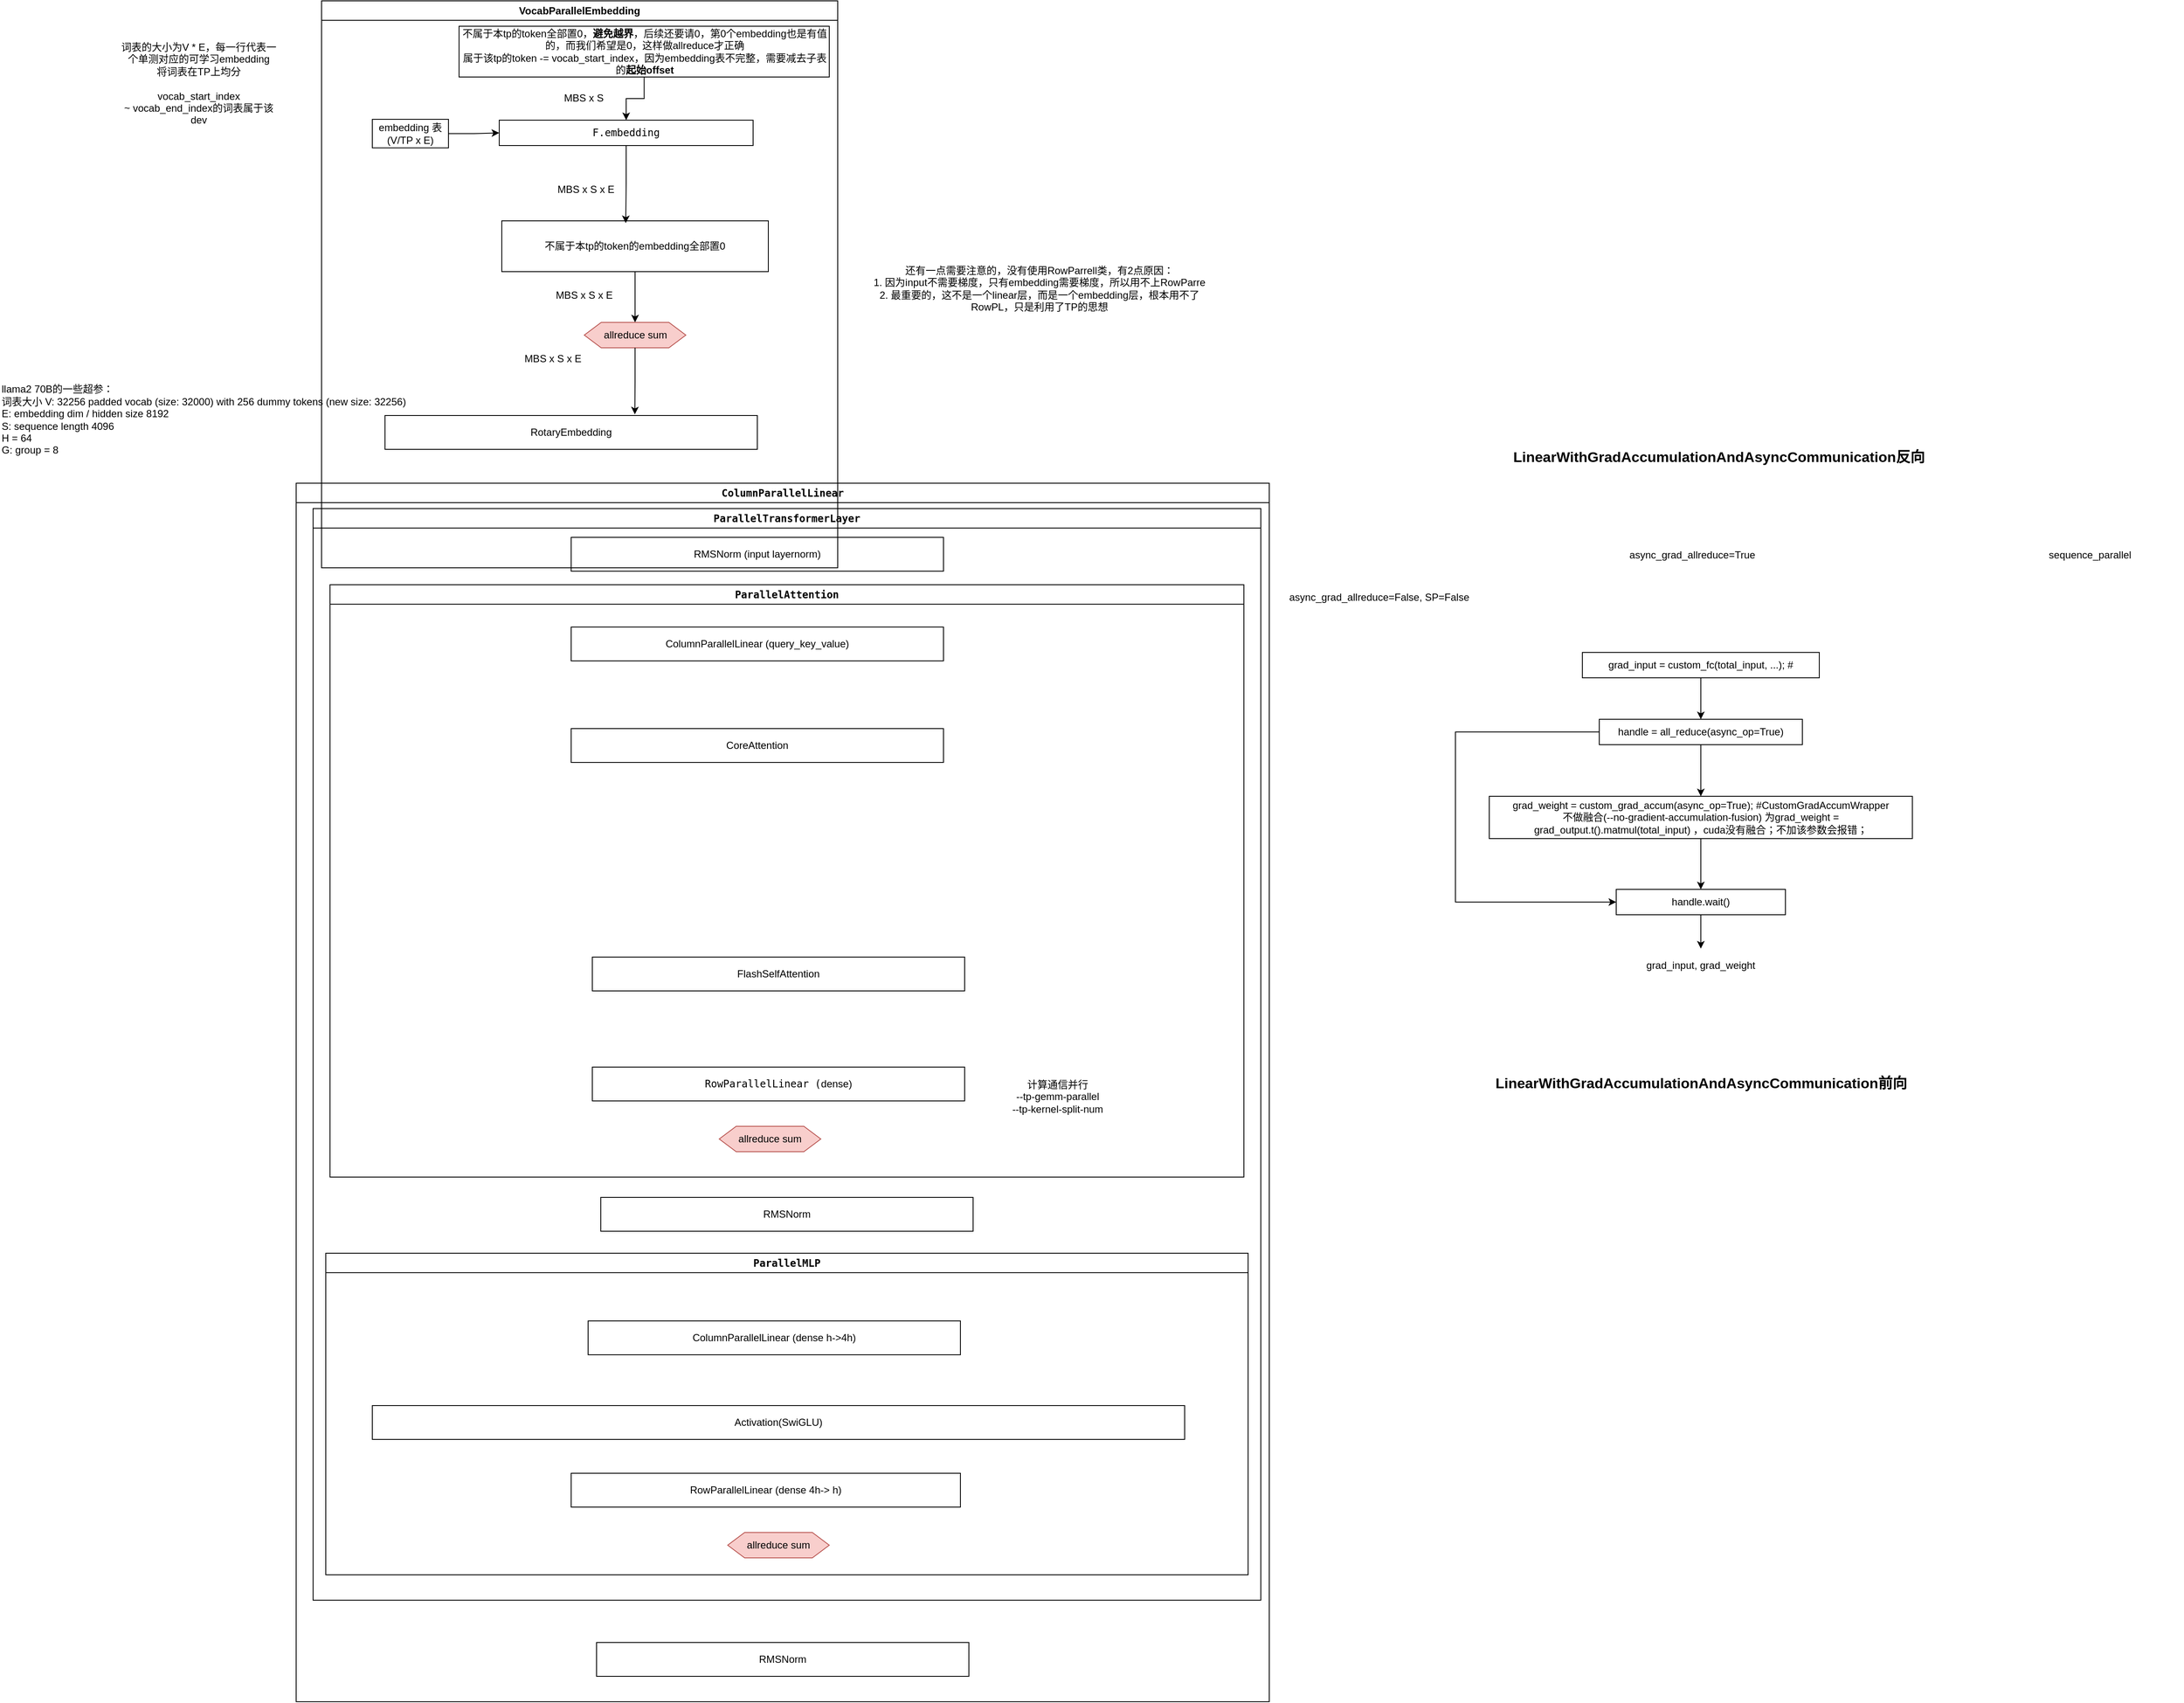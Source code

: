 <mxfile version="24.4.4" type="github">
  <diagram name="第 1 页" id="LpuoR3_FGBAFbbzr_1aX">
    <mxGraphModel dx="2261" dy="834" grid="1" gridSize="10" guides="1" tooltips="1" connect="1" arrows="1" fold="1" page="1" pageScale="1" pageWidth="827" pageHeight="1169" math="0" shadow="0">
      <root>
        <mxCell id="0" />
        <mxCell id="1" parent="0" />
        <mxCell id="xuDAl61H8xCNQh_J21Wz-2" value="RotaryEmbedding" style="rounded=0;whiteSpace=wrap;html=1;" parent="1" vertex="1">
          <mxGeometry x="255" y="810" width="440" height="40" as="geometry" />
        </mxCell>
        <mxCell id="xuDAl61H8xCNQh_J21Wz-4" value="&lt;meta charset=&quot;utf-8&quot;&gt;&lt;div data-morpho-block-id=&quot;docyg-34110e51-1745-11ef-9a70-7b1564d5e8c0&quot; class=&quot;mp-block-code-container&quot;&gt;&lt;pre style=&quot;overflow:hidden&quot; class=&quot;mp-block-code-wrapper language-python&quot; data-view=&quot;code&quot; data-indent=&quot;0&quot; data-autowrap=&quot;true&quot; data-lang=&quot;python&quot; data-title=&quot;&quot; spellcheck=&quot;false&quot;&gt;&lt;div style=&quot;overflow:auto&quot; class=&quot;mp-block-code-content mp-block-code-content-auto-wrap&quot;&gt;&lt;div data-text-content=&quot;ColumnParallelLinear&quot; class=&quot;mp-block-code-line&quot;&gt;&lt;span class=&quot;mp-block-code-line-content&quot;&gt;ColumnParallelLinear&lt;/span&gt;&lt;/div&gt;&lt;/div&gt;&lt;/pre&gt;&lt;/div&gt;&lt;span class=&quot;mp-morpho-clipboard-doc-data&quot; data-morpho-doc-data=&quot;{&amp;quot;token&amp;quot;:&amp;quot;eyJhbGciOiJkaXIiLCJlbmMiOiJBMjU2R0NNIiwiYXBwSWQiOjEsInVpZCI6IlJmQnhMU25WYWMiLCJkb2NJZCI6InYxdGQ2N2ZPVEs2QzRMIn0..FYDAk7L1WchX5fCR.ta4GrNma2jSnPEsQSy9PKaGV95zxd4JUsji8yob8ahPr0-s-OZ7oiy-u5s-yaoUiKDu9SJohX_wt6IuzXACLETT1kXBQPMUbdh43jhJr3_BEPeVhz35L-sNPE_ui01dfcy0HlQUjgBwty0G7TY4acA82iHRL4xHuhum2biKiGGrsiu2zuYbx5lblWmWe5e3EBS-m-B68lURKNf04OHnw5MK9ZQ.zateF23hcAoZxmPMozZGoQ&amp;quot;}&quot;&gt;&lt;/span&gt;" style="swimlane;whiteSpace=wrap;html=1;" parent="1" vertex="1">
          <mxGeometry x="150" y="890" width="1150" height="1440" as="geometry" />
        </mxCell>
        <mxCell id="xuDAl61H8xCNQh_J21Wz-5" value="RMSNorm" style="rounded=0;whiteSpace=wrap;html=1;" parent="xuDAl61H8xCNQh_J21Wz-4" vertex="1">
          <mxGeometry x="355" y="1370" width="440" height="40" as="geometry" />
        </mxCell>
        <mxCell id="xuDAl61H8xCNQh_J21Wz-9" value="&lt;div data-morpho-block-id=&quot;docyg-7fbc0191-1743-11ef-9a70-7b1564d5e8c0&quot; class=&quot;mp-block-code-container&quot;&gt;&lt;pre style=&quot;overflow:hidden&quot; class=&quot;mp-block-code-wrapper language-python&quot; data-view=&quot;code&quot; data-indent=&quot;0&quot; data-autowrap=&quot;true&quot; data-lang=&quot;python&quot; data-title=&quot;&quot; spellcheck=&quot;false&quot;&gt;&lt;div style=&quot;overflow:auto&quot; class=&quot;mp-block-code-content mp-block-code-content-auto-wrap&quot;&gt;&lt;div data-text-content=&quot;ParallelTransformerLayer&quot; class=&quot;mp-block-code-line&quot;&gt;&lt;span class=&quot;mp-block-code-line-content&quot;&gt;ParallelTransformerLayer&lt;/span&gt;&lt;/div&gt;&lt;/div&gt;&lt;/pre&gt;&lt;/div&gt;&lt;span class=&quot;mp-morpho-clipboard-doc-data&quot; data-morpho-doc-data=&quot;{&amp;quot;token&amp;quot;:&amp;quot;eyJhbGciOiJkaXIiLCJlbmMiOiJBMjU2R0NNIiwiYXBwSWQiOjEsInVpZCI6IlJmQnhMU25WYWMiLCJkb2NJZCI6InYxdGQ2N2ZPVEs2QzRMIn0..FYDAk7L1WchX5fCR.ta4GrNma2jSnPEsQSy9PKaGV95zxd4JUsji8yob8ahPr0-s-OZ7oiy-u5s-yaoUiKDu9SJohX_wt6IuzXACLETT1kXBQPMUbdh43jhJr3_BEPeVhz35L-sNPE_ui01dfcy0HlQUjgBwty0G7TY4acA82iHRL4xHuhum2biKiGGrsiu2zuYbx5lblWmWe5e3EBS-m-B68lURKNf04OHnw5MK9ZQ.zateF23hcAoZxmPMozZGoQ&amp;quot;}&quot;&gt;&lt;/span&gt;" style="swimlane;whiteSpace=wrap;html=1;" parent="xuDAl61H8xCNQh_J21Wz-4" vertex="1">
          <mxGeometry x="20" y="30" width="1120" height="1290" as="geometry" />
        </mxCell>
        <mxCell id="xuDAl61H8xCNQh_J21Wz-8" value="RMSNorm (input layernorm)" style="rounded=0;whiteSpace=wrap;html=1;" parent="xuDAl61H8xCNQh_J21Wz-9" vertex="1">
          <mxGeometry x="305" y="34" width="440" height="40" as="geometry" />
        </mxCell>
        <mxCell id="xuDAl61H8xCNQh_J21Wz-15" value="&lt;div data-morpho-block-id=&quot;docyg-8f232eb1-1743-11ef-9a70-7b1564d5e8c0&quot; class=&quot;mp-block-code-container&quot;&gt;&lt;pre style=&quot;overflow:hidden&quot; class=&quot;mp-block-code-wrapper language-python&quot; data-view=&quot;code&quot; data-indent=&quot;0&quot; data-autowrap=&quot;true&quot; data-lang=&quot;python&quot; data-title=&quot;&quot; spellcheck=&quot;false&quot;&gt;&lt;div style=&quot;overflow:auto&quot; class=&quot;mp-block-code-content mp-block-code-content-auto-wrap&quot;&gt;&lt;div data-text-content=&quot;ParallelAttention&quot; class=&quot;mp-block-code-line&quot;&gt;&lt;span class=&quot;mp-block-code-line-content&quot;&gt;ParallelAttention&lt;/span&gt;&lt;/div&gt;&lt;/div&gt;&lt;/pre&gt;&lt;/div&gt;&lt;span class=&quot;mp-morpho-clipboard-doc-data&quot; data-morpho-doc-data=&quot;{&amp;quot;token&amp;quot;:&amp;quot;eyJhbGciOiJkaXIiLCJlbmMiOiJBMjU2R0NNIiwiYXBwSWQiOjEsInVpZCI6IlJmQnhMU25WYWMiLCJkb2NJZCI6InYxdGQ2N2ZPVEs2QzRMIn0..FYDAk7L1WchX5fCR.ta4GrNma2jSnPEsQSy9PKaGV95zxd4JUsji8yob8ahPr0-s-OZ7oiy-u5s-yaoUiKDu9SJohX_wt6IuzXACLETT1kXBQPMUbdh43jhJr3_BEPeVhz35L-sNPE_ui01dfcy0HlQUjgBwty0G7TY4acA82iHRL4xHuhum2biKiGGrsiu2zuYbx5lblWmWe5e3EBS-m-B68lURKNf04OHnw5MK9ZQ.zateF23hcAoZxmPMozZGoQ&amp;quot;}&quot;&gt;&lt;/span&gt;" style="swimlane;whiteSpace=wrap;html=1;" parent="xuDAl61H8xCNQh_J21Wz-9" vertex="1">
          <mxGeometry x="20" y="90" width="1080" height="700" as="geometry" />
        </mxCell>
        <mxCell id="rBHtqcxhBLJhog4YkDWu-4" value="&lt;span style=&quot;font-size: 12px;&quot;&gt;ColumnParallelLinear (&lt;/span&gt;&lt;span style=&quot;background-color: initial;&quot;&gt;query_key_value&lt;/span&gt;&lt;span style=&quot;font-size: 12px;&quot;&gt;)&lt;/span&gt;" style="rounded=0;whiteSpace=wrap;html=1;" parent="xuDAl61H8xCNQh_J21Wz-15" vertex="1">
          <mxGeometry x="285" y="50" width="440" height="40" as="geometry" />
        </mxCell>
        <mxCell id="rBHtqcxhBLJhog4YkDWu-5" value="&lt;span style=&quot;font-size: 12px;&quot;&gt;CoreAttention&lt;/span&gt;" style="rounded=0;whiteSpace=wrap;html=1;" parent="xuDAl61H8xCNQh_J21Wz-15" vertex="1">
          <mxGeometry x="285" y="170" width="440" height="40" as="geometry" />
        </mxCell>
        <mxCell id="rBHtqcxhBLJhog4YkDWu-6" value="&lt;span style=&quot;font-size: 12px;&quot;&gt;FlashSelfAttention&lt;/span&gt;" style="rounded=0;whiteSpace=wrap;html=1;" parent="xuDAl61H8xCNQh_J21Wz-15" vertex="1">
          <mxGeometry x="310" y="440" width="440" height="40" as="geometry" />
        </mxCell>
        <mxCell id="rBHtqcxhBLJhog4YkDWu-7" value="&lt;div data-morpho-block-id=&quot;docyg-852213c1-1745-11ef-9a70-7b1564d5e8c0&quot; class=&quot;mp-block-code-container&quot;&gt;&lt;pre style=&quot;overflow:hidden&quot; class=&quot;mp-block-code-wrapper language-python&quot; data-view=&quot;code&quot; data-indent=&quot;0&quot; data-autowrap=&quot;true&quot; data-lang=&quot;python&quot; data-title=&quot;&quot; spellcheck=&quot;false&quot;&gt;&lt;div style=&quot;overflow:auto&quot; class=&quot;mp-block-code-content mp-block-code-content-auto-wrap&quot;&gt;&lt;div data-text-content=&quot;RowParallelLinear&quot; class=&quot;mp-block-code-line&quot;&gt;&lt;span class=&quot;mp-block-code-line-content&quot;&gt;RowParallelLinear (&lt;/span&gt;&lt;span style=&quot;background-color: initial; font-family: Helvetica; white-space: normal;&quot;&gt;dense)&lt;/span&gt;&lt;/div&gt;&lt;span class=&quot;mp-morpho-clipboard-doc-data&quot; data-morpho-doc-data=&quot;{&amp;quot;token&amp;quot;:&amp;quot;eyJhbGciOiJkaXIiLCJlbmMiOiJBMjU2R0NNIiwiYXBwSWQiOjEsInVpZCI6IlJmQnhMU25WYWMiLCJkb2NJZCI6InYxdGQ2N2ZPVEs2QzRMIn0..FYDAk7L1WchX5fCR.ta4GrNma2jSnPEsQSy9PKaGV95zxd4JUsji8yob8ahPr0-s-OZ7oiy-u5s-yaoUiKDu9SJohX_wt6IuzXACLETT1kXBQPMUbdh43jhJr3_BEPeVhz35L-sNPE_ui01dfcy0HlQUjgBwty0G7TY4acA82iHRL4xHuhum2biKiGGrsiu2zuYbx5lblWmWe5e3EBS-m-B68lURKNf04OHnw5MK9ZQ.zateF23hcAoZxmPMozZGoQ&amp;quot;}&quot;&gt;&lt;/span&gt;&lt;/div&gt;&lt;/pre&gt;&lt;/div&gt;&lt;span class=&quot;mp-morpho-clipboard-doc-data&quot; data-morpho-doc-data=&quot;{&amp;quot;token&amp;quot;:&amp;quot;eyJhbGciOiJkaXIiLCJlbmMiOiJBMjU2R0NNIiwiYXBwSWQiOjEsInVpZCI6IlJmQnhMU25WYWMiLCJkb2NJZCI6InYxdGQ2N2ZPVEs2QzRMIn0..FYDAk7L1WchX5fCR.ta4GrNma2jSnPEsQSy9PKaGV95zxd4JUsji8yob8ahPr0-s-OZ7oiy-u5s-yaoUiKDu9SJohX_wt6IuzXACLETT1kXBQPMUbdh43jhJr3_BEPeVhz35L-sNPE_ui01dfcy0HlQUjgBwty0G7TY4acA82iHRL4xHuhum2biKiGGrsiu2zuYbx5lblWmWe5e3EBS-m-B68lURKNf04OHnw5MK9ZQ.zateF23hcAoZxmPMozZGoQ&amp;quot;}&quot;&gt;&lt;/span&gt;" style="rounded=0;whiteSpace=wrap;html=1;" parent="xuDAl61H8xCNQh_J21Wz-15" vertex="1">
          <mxGeometry x="310" y="570" width="440" height="40" as="geometry" />
        </mxCell>
        <mxCell id="rBHtqcxhBLJhog4YkDWu-10" value="allreduce sum" style="shape=hexagon;perimeter=hexagonPerimeter2;whiteSpace=wrap;html=1;fixedSize=1;fillColor=#f8cecc;strokeColor=#b85450;" parent="xuDAl61H8xCNQh_J21Wz-15" vertex="1">
          <mxGeometry x="460" y="640" width="120" height="30" as="geometry" />
        </mxCell>
        <mxCell id="rBHtqcxhBLJhog4YkDWu-11" value="计算通信并行&lt;div&gt;&lt;span style=&quot;font-size: 12px;&quot;&gt;--tp-gemm-parallel&lt;/span&gt;&lt;br&gt;&lt;/div&gt;&lt;div&gt;&lt;span style=&quot;font-size: 12px;&quot;&gt;--tp-kernel-split-num&lt;/span&gt;&lt;br&gt;&lt;/div&gt;" style="text;html=1;align=center;verticalAlign=middle;whiteSpace=wrap;rounded=0;" parent="xuDAl61H8xCNQh_J21Wz-15" vertex="1">
          <mxGeometry x="770" y="590" width="180" height="30" as="geometry" />
        </mxCell>
        <mxCell id="xuDAl61H8xCNQh_J21Wz-16" value="&lt;div data-morpho-block-id=&quot;docyg-8f232eb1-1743-11ef-9a70-7b1564d5e8c0&quot; class=&quot;mp-block-code-container&quot;&gt;&lt;pre style=&quot;overflow:hidden&quot; class=&quot;mp-block-code-wrapper language-python&quot; data-view=&quot;code&quot; data-indent=&quot;0&quot; data-autowrap=&quot;true&quot; data-lang=&quot;python&quot; data-title=&quot;&quot; spellcheck=&quot;false&quot;&gt;&lt;div style=&quot;overflow:auto&quot; class=&quot;mp-block-code-content mp-block-code-content-auto-wrap&quot;&gt;&lt;div data-text-content=&quot;ParallelAttention&quot; class=&quot;mp-block-code-line&quot;&gt;&lt;div data-morpho-block-id=&quot;docyg-df3bca61-1743-11ef-9a70-7b1564d5e8c0&quot; class=&quot;mp-block-code-container&quot;&gt;&lt;pre style=&quot;overflow:hidden&quot; class=&quot;mp-block-code-wrapper language-python&quot; data-view=&quot;code&quot; data-indent=&quot;0&quot; data-autowrap=&quot;true&quot; data-lang=&quot;python&quot; data-title=&quot;&quot; spellcheck=&quot;false&quot;&gt;&lt;div style=&quot;overflow:auto&quot; class=&quot;mp-block-code-content mp-block-code-content-auto-wrap&quot;&gt;&lt;div data-text-content=&quot;ParallelMLP&quot; class=&quot;mp-block-code-line&quot;&gt;&lt;span class=&quot;mp-block-code-line-content&quot;&gt;ParallelMLP&lt;/span&gt;&lt;/div&gt;&lt;/div&gt;&lt;/pre&gt;&lt;/div&gt;&lt;span class=&quot;mp-morpho-clipboard-doc-data&quot; data-morpho-doc-data=&quot;{&amp;quot;token&amp;quot;:&amp;quot;eyJhbGciOiJkaXIiLCJlbmMiOiJBMjU2R0NNIiwiYXBwSWQiOjEsInVpZCI6IlJmQnhMU25WYWMiLCJkb2NJZCI6InYxdGQ2N2ZPVEs2QzRMIn0..FYDAk7L1WchX5fCR.ta4GrNma2jSnPEsQSy9PKaGV95zxd4JUsji8yob8ahPr0-s-OZ7oiy-u5s-yaoUiKDu9SJohX_wt6IuzXACLETT1kXBQPMUbdh43jhJr3_BEPeVhz35L-sNPE_ui01dfcy0HlQUjgBwty0G7TY4acA82iHRL4xHuhum2biKiGGrsiu2zuYbx5lblWmWe5e3EBS-m-B68lURKNf04OHnw5MK9ZQ.zateF23hcAoZxmPMozZGoQ&amp;quot;}&quot;&gt;&lt;/span&gt;&lt;/div&gt;&lt;/div&gt;&lt;/pre&gt;&lt;/div&gt;&lt;span class=&quot;mp-morpho-clipboard-doc-data&quot; data-morpho-doc-data=&quot;{&amp;quot;token&amp;quot;:&amp;quot;eyJhbGciOiJkaXIiLCJlbmMiOiJBMjU2R0NNIiwiYXBwSWQiOjEsInVpZCI6IlJmQnhMU25WYWMiLCJkb2NJZCI6InYxdGQ2N2ZPVEs2QzRMIn0..FYDAk7L1WchX5fCR.ta4GrNma2jSnPEsQSy9PKaGV95zxd4JUsji8yob8ahPr0-s-OZ7oiy-u5s-yaoUiKDu9SJohX_wt6IuzXACLETT1kXBQPMUbdh43jhJr3_BEPeVhz35L-sNPE_ui01dfcy0HlQUjgBwty0G7TY4acA82iHRL4xHuhum2biKiGGrsiu2zuYbx5lblWmWe5e3EBS-m-B68lURKNf04OHnw5MK9ZQ.zateF23hcAoZxmPMozZGoQ&amp;quot;}&quot;&gt;&lt;/span&gt;" style="swimlane;whiteSpace=wrap;html=1;" parent="xuDAl61H8xCNQh_J21Wz-9" vertex="1">
          <mxGeometry x="15" y="880" width="1090" height="380" as="geometry" />
        </mxCell>
        <mxCell id="xuDAl61H8xCNQh_J21Wz-17" value="&lt;span style=&quot;font-size: 12px;&quot;&gt;ColumnParallelLinear (dense h-&amp;gt;4h)&lt;/span&gt;" style="rounded=0;whiteSpace=wrap;html=1;" parent="xuDAl61H8xCNQh_J21Wz-16" vertex="1">
          <mxGeometry x="310" y="80" width="440" height="40" as="geometry" />
        </mxCell>
        <mxCell id="rBHtqcxhBLJhog4YkDWu-1" value="&lt;span style=&quot;font-size: 12px;&quot;&gt;Activation(SwiGLU)&lt;/span&gt;" style="rounded=0;whiteSpace=wrap;html=1;" parent="xuDAl61H8xCNQh_J21Wz-16" vertex="1">
          <mxGeometry x="55" y="180" width="960" height="40" as="geometry" />
        </mxCell>
        <mxCell id="rBHtqcxhBLJhog4YkDWu-2" value="&lt;span style=&quot;font-size: 12px;&quot;&gt;RowParallelLinear (dense 4h-&amp;gt; h)&lt;/span&gt;" style="rounded=0;whiteSpace=wrap;html=1;" parent="xuDAl61H8xCNQh_J21Wz-16" vertex="1">
          <mxGeometry x="290" y="260" width="460" height="40" as="geometry" />
        </mxCell>
        <mxCell id="rBHtqcxhBLJhog4YkDWu-9" value="allreduce sum" style="shape=hexagon;perimeter=hexagonPerimeter2;whiteSpace=wrap;html=1;fixedSize=1;fillColor=#f8cecc;strokeColor=#b85450;" parent="xuDAl61H8xCNQh_J21Wz-16" vertex="1">
          <mxGeometry x="475" y="330" width="120" height="30" as="geometry" />
        </mxCell>
        <mxCell id="rBHtqcxhBLJhog4YkDWu-3" value="RMSNorm" style="rounded=0;whiteSpace=wrap;html=1;" parent="xuDAl61H8xCNQh_J21Wz-9" vertex="1">
          <mxGeometry x="340" y="814" width="440" height="40" as="geometry" />
        </mxCell>
        <mxCell id="rBHtqcxhBLJhog4YkDWu-13" value="async_grad_allreduce=True" style="text;html=1;align=center;verticalAlign=middle;whiteSpace=wrap;rounded=0;" parent="1" vertex="1">
          <mxGeometry x="1690" y="960" width="220" height="30" as="geometry" />
        </mxCell>
        <mxCell id="rBHtqcxhBLJhog4YkDWu-18" style="edgeStyle=orthogonalEdgeStyle;rounded=0;orthogonalLoop=1;jettySize=auto;html=1;" parent="1" source="rBHtqcxhBLJhog4YkDWu-14" target="rBHtqcxhBLJhog4YkDWu-16" edge="1">
          <mxGeometry relative="1" as="geometry" />
        </mxCell>
        <mxCell id="rBHtqcxhBLJhog4YkDWu-14" value="grad_input = custom_fc(total_input, ...); #" style="rounded=0;whiteSpace=wrap;html=1;" parent="1" vertex="1">
          <mxGeometry x="1670" y="1090" width="280" height="30" as="geometry" />
        </mxCell>
        <mxCell id="rBHtqcxhBLJhog4YkDWu-15" value="async_grad_allreduce=False, SP=False" style="text;html=1;align=center;verticalAlign=middle;whiteSpace=wrap;rounded=0;" parent="1" vertex="1">
          <mxGeometry x="1320" y="1010" width="220" height="30" as="geometry" />
        </mxCell>
        <mxCell id="rBHtqcxhBLJhog4YkDWu-20" style="edgeStyle=orthogonalEdgeStyle;rounded=0;orthogonalLoop=1;jettySize=auto;html=1;" parent="1" source="rBHtqcxhBLJhog4YkDWu-16" target="rBHtqcxhBLJhog4YkDWu-19" edge="1">
          <mxGeometry relative="1" as="geometry" />
        </mxCell>
        <mxCell id="rBHtqcxhBLJhog4YkDWu-24" style="edgeStyle=orthogonalEdgeStyle;rounded=0;orthogonalLoop=1;jettySize=auto;html=1;entryX=0;entryY=0.5;entryDx=0;entryDy=0;" parent="1" source="rBHtqcxhBLJhog4YkDWu-16" target="rBHtqcxhBLJhog4YkDWu-21" edge="1">
          <mxGeometry relative="1" as="geometry">
            <Array as="points">
              <mxPoint x="1520" y="1184" />
              <mxPoint x="1520" y="1385" />
            </Array>
          </mxGeometry>
        </mxCell>
        <mxCell id="rBHtqcxhBLJhog4YkDWu-16" value="handle = all_reduce(async_op=True)" style="rounded=0;whiteSpace=wrap;html=1;" parent="1" vertex="1">
          <mxGeometry x="1690" y="1169" width="240" height="30" as="geometry" />
        </mxCell>
        <mxCell id="rBHtqcxhBLJhog4YkDWu-22" style="edgeStyle=orthogonalEdgeStyle;rounded=0;orthogonalLoop=1;jettySize=auto;html=1;entryX=0.5;entryY=0;entryDx=0;entryDy=0;" parent="1" source="rBHtqcxhBLJhog4YkDWu-19" target="rBHtqcxhBLJhog4YkDWu-21" edge="1">
          <mxGeometry relative="1" as="geometry" />
        </mxCell>
        <mxCell id="rBHtqcxhBLJhog4YkDWu-19" value="grad_weight = custom_grad_accum(async_op=True); #CustomGradAccumWrapper&lt;div&gt;不做融合(--no-gradient-accumulation-fusion) 为grad_weight = grad_output.t().matmul(total_input) ，cuda没有融合；不加该参数会报错；&lt;br&gt;&lt;/div&gt;" style="rounded=0;whiteSpace=wrap;html=1;" parent="1" vertex="1">
          <mxGeometry x="1560" y="1260" width="500" height="50" as="geometry" />
        </mxCell>
        <mxCell id="rBHtqcxhBLJhog4YkDWu-25" style="edgeStyle=orthogonalEdgeStyle;rounded=0;orthogonalLoop=1;jettySize=auto;html=1;" parent="1" source="rBHtqcxhBLJhog4YkDWu-21" edge="1">
          <mxGeometry relative="1" as="geometry">
            <mxPoint x="1810" y="1440" as="targetPoint" />
          </mxGeometry>
        </mxCell>
        <mxCell id="rBHtqcxhBLJhog4YkDWu-21" value="handle.wait()" style="rounded=0;whiteSpace=wrap;html=1;" parent="1" vertex="1">
          <mxGeometry x="1710" y="1370" width="200" height="30" as="geometry" />
        </mxCell>
        <mxCell id="rBHtqcxhBLJhog4YkDWu-26" value="grad_input, grad_weight" style="text;html=1;align=center;verticalAlign=middle;whiteSpace=wrap;rounded=0;" parent="1" vertex="1">
          <mxGeometry x="1730" y="1450" width="160" height="20" as="geometry" />
        </mxCell>
        <mxCell id="rBHtqcxhBLJhog4YkDWu-28" value="LinearWithGradAccumulationAndAsyncCommunication反向" style="text;html=1;align=center;verticalAlign=middle;whiteSpace=wrap;rounded=0;fontSize=17;fontStyle=1" parent="1" vertex="1">
          <mxGeometry x="1540" y="840" width="583" height="40" as="geometry" />
        </mxCell>
        <mxCell id="rBHtqcxhBLJhog4YkDWu-29" value="LinearWithGradAccumulationAndAsyncCommunication前向" style="text;html=1;align=center;verticalAlign=middle;whiteSpace=wrap;rounded=0;fontSize=17;fontStyle=1" parent="1" vertex="1">
          <mxGeometry x="1518.5" y="1580" width="583" height="40" as="geometry" />
        </mxCell>
        <mxCell id="rBHtqcxhBLJhog4YkDWu-30" value="sequence_parallel" style="text;html=1;align=center;verticalAlign=middle;whiteSpace=wrap;rounded=0;" parent="1" vertex="1">
          <mxGeometry x="2160" y="960" width="220" height="30" as="geometry" />
        </mxCell>
        <mxCell id="rBHtqcxhBLJhog4YkDWu-31" value="VocabParallelEmbedding" style="swimlane;whiteSpace=wrap;html=1;" parent="1" vertex="1">
          <mxGeometry x="180" y="320" width="610" height="670" as="geometry" />
        </mxCell>
        <mxCell id="xuDAl61H8xCNQh_J21Wz-1" value="&lt;div data-morpho-block-id=&quot;docyg-ecc00a41-1791-11ef-9d95-d9ee3049faa0&quot; class=&quot;mp-block-code-container&quot;&gt;&lt;pre style=&quot;overflow:hidden&quot; class=&quot;mp-block-code-wrapper language-python&quot; data-view=&quot;code&quot; data-indent=&quot;0&quot; data-autowrap=&quot;true&quot; data-lang=&quot;python&quot; data-title=&quot;&quot; spellcheck=&quot;false&quot;&gt;&lt;div style=&quot;overflow:auto&quot; class=&quot;mp-block-code-content mp-block-code-content-auto-wrap&quot;&gt;&lt;div data-text-content=&quot;VocabParallelEmbedding&quot; class=&quot;mp-block-code-line&quot;&gt;&lt;span class=&quot;mp-block-code-line-content&quot;&gt;F.embedding&lt;/span&gt;&lt;/div&gt;&lt;/div&gt;&lt;/pre&gt;&lt;/div&gt;&lt;span class=&quot;mp-morpho-clipboard-doc-data&quot; data-morpho-doc-data=&quot;{&amp;quot;token&amp;quot;:&amp;quot;eyJhbGciOiJkaXIiLCJlbmMiOiJBMjU2R0NNIiwiYXBwSWQiOjEsInVpZCI6IlJmQnhMU25WYWMiLCJkb2NJZCI6InYxdGQ2N2ZPVEs2QzRMIn0..UmHZ0Ivlt-vIYASm.CDcaiiL4OmFwa69H-QSRzZiGRAAckwWbWg2N9iQupGiaayPXWUWxQkZEFBvzap2oujCTaQdMKCwWxpqSbS8iUK_vyuk4LUuEaxwe34N_6yt-fh9l0TGibDUN7RnX6ItzprpSM3pVU-mSexbOm8hofoMml7X00CbF_DVC1jMhBo1AVsClwc_UcuQxgYsZM1n7_Rvjh7e_PQsfh2Qtp5qfpJDh6g.3CywFlnfLJzl4V7BEZFGBQ&amp;quot;}&quot;&gt;&lt;/span&gt;" style="rounded=0;whiteSpace=wrap;html=1;" parent="rBHtqcxhBLJhog4YkDWu-31" vertex="1">
          <mxGeometry x="210" y="141" width="300" height="30" as="geometry" />
        </mxCell>
        <mxCell id="D8HjAB1xBHPoYr6kZlRV-5" style="edgeStyle=orthogonalEdgeStyle;rounded=0;orthogonalLoop=1;jettySize=auto;html=1;entryX=0;entryY=0.5;entryDx=0;entryDy=0;" edge="1" parent="rBHtqcxhBLJhog4YkDWu-31" source="D8HjAB1xBHPoYr6kZlRV-2" target="xuDAl61H8xCNQh_J21Wz-1">
          <mxGeometry relative="1" as="geometry" />
        </mxCell>
        <mxCell id="D8HjAB1xBHPoYr6kZlRV-2" value="&lt;div&gt;embedding 表&lt;/div&gt;&lt;div&gt;(V/TP x E)&lt;/div&gt;" style="rounded=0;whiteSpace=wrap;html=1;" vertex="1" parent="rBHtqcxhBLJhog4YkDWu-31">
          <mxGeometry x="60" y="140" width="90" height="33.75" as="geometry" />
        </mxCell>
        <mxCell id="D8HjAB1xBHPoYr6kZlRV-21" style="edgeStyle=orthogonalEdgeStyle;rounded=0;orthogonalLoop=1;jettySize=auto;html=1;entryX=0.5;entryY=0;entryDx=0;entryDy=0;" edge="1" parent="rBHtqcxhBLJhog4YkDWu-31" source="D8HjAB1xBHPoYr6kZlRV-13" target="xuDAl61H8xCNQh_J21Wz-1">
          <mxGeometry relative="1" as="geometry" />
        </mxCell>
        <mxCell id="D8HjAB1xBHPoYr6kZlRV-13" value="不属于本tp的token全部置0，&lt;b&gt;避免越界&lt;/b&gt;，后续还要请0，第0个embedding也是有值的，而我们希望是0，这样做allreduce才正确&lt;div&gt;属于该tp的token -=&amp;nbsp;vocab_start_index，因为embedding表不完整，需要减去子表的&lt;b&gt;起始offset&lt;/b&gt;&lt;/div&gt;" style="rounded=0;whiteSpace=wrap;html=1;" vertex="1" parent="rBHtqcxhBLJhog4YkDWu-31">
          <mxGeometry x="162.5" y="30" width="437.5" height="60" as="geometry" />
        </mxCell>
        <mxCell id="D8HjAB1xBHPoYr6kZlRV-23" style="edgeStyle=orthogonalEdgeStyle;rounded=0;orthogonalLoop=1;jettySize=auto;html=1;" edge="1" parent="rBHtqcxhBLJhog4YkDWu-31" source="D8HjAB1xBHPoYr6kZlRV-15" target="D8HjAB1xBHPoYr6kZlRV-16">
          <mxGeometry relative="1" as="geometry" />
        </mxCell>
        <mxCell id="D8HjAB1xBHPoYr6kZlRV-15" value="不属于本tp的token的embedding全部置0" style="rounded=0;whiteSpace=wrap;html=1;" vertex="1" parent="rBHtqcxhBLJhog4YkDWu-31">
          <mxGeometry x="213" y="260" width="315" height="60" as="geometry" />
        </mxCell>
        <mxCell id="D8HjAB1xBHPoYr6kZlRV-16" value="allreduce sum" style="shape=hexagon;perimeter=hexagonPerimeter2;whiteSpace=wrap;html=1;fixedSize=1;fillColor=#f8cecc;strokeColor=#b85450;" vertex="1" parent="rBHtqcxhBLJhog4YkDWu-31">
          <mxGeometry x="310.5" y="380" width="120" height="30" as="geometry" />
        </mxCell>
        <mxCell id="D8HjAB1xBHPoYr6kZlRV-18" value="MBS x S" style="text;html=1;align=center;verticalAlign=middle;whiteSpace=wrap;rounded=0;" vertex="1" parent="rBHtqcxhBLJhog4YkDWu-31">
          <mxGeometry x="280" y="100" width="60" height="30" as="geometry" />
        </mxCell>
        <mxCell id="D8HjAB1xBHPoYr6kZlRV-19" value="MBS x S x E" style="text;html=1;align=center;verticalAlign=middle;whiteSpace=wrap;rounded=0;" vertex="1" parent="rBHtqcxhBLJhog4YkDWu-31">
          <mxGeometry x="275" y="205" width="75" height="35" as="geometry" />
        </mxCell>
        <mxCell id="D8HjAB1xBHPoYr6kZlRV-22" style="edgeStyle=orthogonalEdgeStyle;rounded=0;orthogonalLoop=1;jettySize=auto;html=1;entryX=0.465;entryY=0.044;entryDx=0;entryDy=0;entryPerimeter=0;" edge="1" parent="rBHtqcxhBLJhog4YkDWu-31" source="xuDAl61H8xCNQh_J21Wz-1" target="D8HjAB1xBHPoYr6kZlRV-15">
          <mxGeometry relative="1" as="geometry" />
        </mxCell>
        <mxCell id="D8HjAB1xBHPoYr6kZlRV-24" value="MBS x S x E" style="text;html=1;align=center;verticalAlign=middle;whiteSpace=wrap;rounded=0;" vertex="1" parent="rBHtqcxhBLJhog4YkDWu-31">
          <mxGeometry x="272.5" y="330" width="75" height="35" as="geometry" />
        </mxCell>
        <mxCell id="D8HjAB1xBHPoYr6kZlRV-25" value="MBS x S x E" style="text;html=1;align=center;verticalAlign=middle;whiteSpace=wrap;rounded=0;" vertex="1" parent="rBHtqcxhBLJhog4YkDWu-31">
          <mxGeometry x="235.5" y="405" width="75" height="35" as="geometry" />
        </mxCell>
        <mxCell id="D8HjAB1xBHPoYr6kZlRV-7" value="llama2 70B的一些超参：&lt;div&gt;词表大小 V: 32256 padded vocab (size: 32000) with 256 dummy tokens (new size: 32256)&lt;/div&gt;&lt;div&gt;E: embedding dim / hidden size 8192&lt;/div&gt;&lt;div&gt;S: sequence length 4096&lt;/div&gt;&lt;div&gt;H = 64&lt;/div&gt;&lt;div style=&quot;&quot;&gt;G: group = 8&lt;/div&gt;" style="text;html=1;align=left;verticalAlign=middle;whiteSpace=wrap;rounded=0;" vertex="1" parent="rBHtqcxhBLJhog4YkDWu-31">
          <mxGeometry x="-380" y="320" width="580" height="350" as="geometry" />
        </mxCell>
        <mxCell id="D8HjAB1xBHPoYr6kZlRV-12" value="词表的大小为V * E，每一行代表一个单测对应的可学习embedding&lt;div&gt;将词表在TP上均分&lt;/div&gt;&lt;div&gt;&lt;br&gt;&lt;/div&gt;&lt;div&gt;vocab_start_index ~&amp;nbsp;vocab_end_index的词表属于该dev&lt;br&gt;&lt;/div&gt;&lt;div&gt;&lt;br&gt;&lt;/div&gt;" style="text;html=1;align=center;verticalAlign=middle;whiteSpace=wrap;rounded=0;" vertex="1" parent="1">
          <mxGeometry x="-60" y="410" width="190" height="30" as="geometry" />
        </mxCell>
        <mxCell id="D8HjAB1xBHPoYr6kZlRV-27" style="edgeStyle=orthogonalEdgeStyle;rounded=0;orthogonalLoop=1;jettySize=auto;html=1;entryX=0.671;entryY=-0.033;entryDx=0;entryDy=0;entryPerimeter=0;" edge="1" parent="1" source="D8HjAB1xBHPoYr6kZlRV-16" target="xuDAl61H8xCNQh_J21Wz-2">
          <mxGeometry relative="1" as="geometry" />
        </mxCell>
        <mxCell id="D8HjAB1xBHPoYr6kZlRV-30" value="还有一点需要注意的，没有使用RowParrell类，有2点原因：&lt;div&gt;1. 因为input不需要梯度，只有embedding需要梯度，所以用不上RowParre&lt;/div&gt;&lt;div&gt;2. 最重要的，这不是一个linear层，而是一个embedding层，根本用不了RowPL，只是利用了TP的思想&lt;/div&gt;" style="text;html=1;align=center;verticalAlign=middle;whiteSpace=wrap;rounded=0;" vertex="1" parent="1">
          <mxGeometry x="827" y="610" width="403" height="100" as="geometry" />
        </mxCell>
      </root>
    </mxGraphModel>
  </diagram>
</mxfile>

